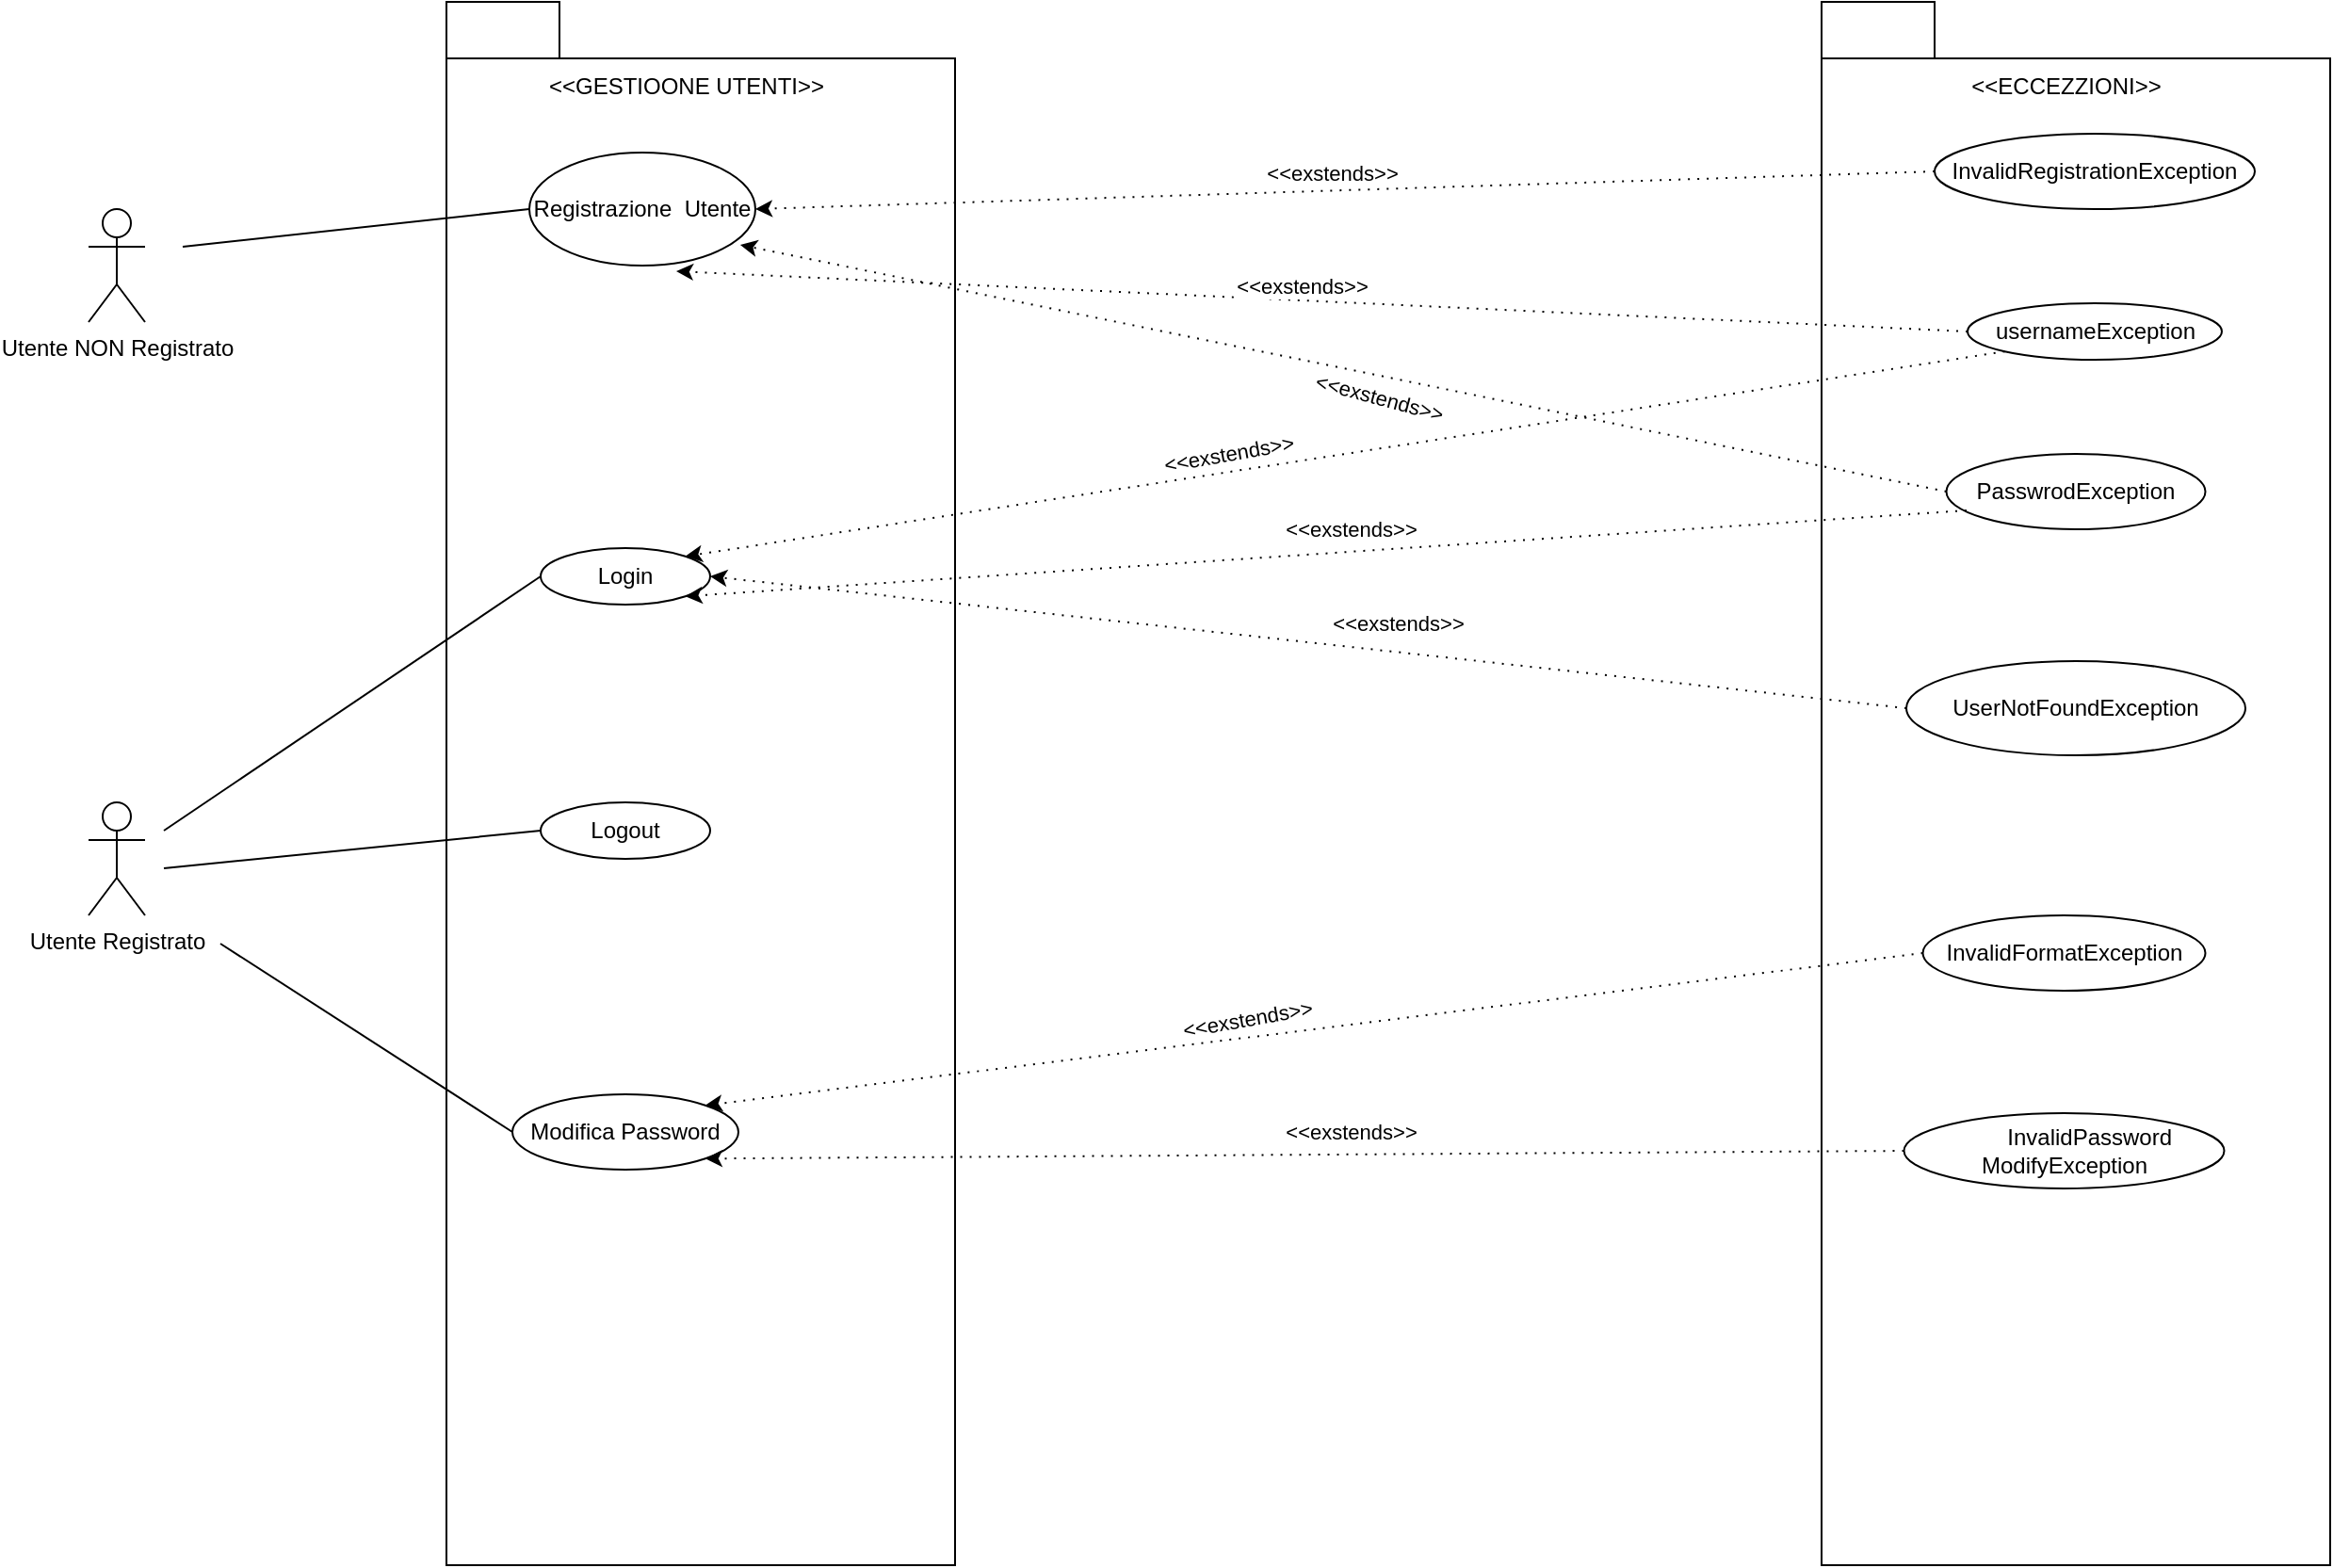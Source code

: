 <mxfile version="15.8.3" type="github"><diagram id="_pqrCHxkGX09h6Q5RtI_" name="Page-1"><mxGraphModel dx="470" dy="775" grid="1" gridSize="10" guides="1" tooltips="1" connect="1" arrows="1" fold="1" page="1" pageScale="1" pageWidth="827" pageHeight="1169" math="0" shadow="0"><root><mxCell id="0"/><mxCell id="1" parent="0"/><mxCell id="IbRyljNg4XwaurXVDr08-435" value="Utente NON Registrato" style="shape=umlActor;verticalLabelPosition=bottom;verticalAlign=top;html=1;outlineConnect=0;" vertex="1" parent="1"><mxGeometry x="70" y="250" width="30" height="60" as="geometry"/></mxCell><mxCell id="IbRyljNg4XwaurXVDr08-436" value="Utente Registrato" style="shape=umlActor;verticalLabelPosition=bottom;verticalAlign=top;html=1;outlineConnect=0;" vertex="1" parent="1"><mxGeometry x="70" y="565" width="30" height="60" as="geometry"/></mxCell><mxCell id="IbRyljNg4XwaurXVDr08-437" value="" style="rounded=0;whiteSpace=wrap;html=1;" vertex="1" parent="1"><mxGeometry x="260" y="170" width="270" height="800" as="geometry"/></mxCell><mxCell id="IbRyljNg4XwaurXVDr08-438" value="&lt;span&gt;Registrazione&amp;nbsp;&lt;/span&gt;&lt;span&gt;&#9;&lt;/span&gt;&lt;span&gt;Utente&lt;/span&gt;" style="ellipse;whiteSpace=wrap;html=1;" vertex="1" parent="1"><mxGeometry x="304" y="220" width="120" height="60" as="geometry"/></mxCell><mxCell id="IbRyljNg4XwaurXVDr08-439" value="Login" style="ellipse;whiteSpace=wrap;html=1;" vertex="1" parent="1"><mxGeometry x="310" y="430" width="90" height="30" as="geometry"/></mxCell><mxCell id="IbRyljNg4XwaurXVDr08-440" value="Logout" style="ellipse;whiteSpace=wrap;html=1;" vertex="1" parent="1"><mxGeometry x="310" y="565" width="90" height="30" as="geometry"/></mxCell><mxCell id="IbRyljNg4XwaurXVDr08-441" value="Modifica Password" style="ellipse;whiteSpace=wrap;html=1;" vertex="1" parent="1"><mxGeometry x="295" y="720" width="120" height="40" as="geometry"/></mxCell><mxCell id="IbRyljNg4XwaurXVDr08-442" value="&amp;lt;&amp;lt;GESTIOONE UTENTI&amp;gt;&amp;gt;" style="text;html=1;strokeColor=none;fillColor=none;align=center;verticalAlign=middle;whiteSpace=wrap;rounded=0;" vertex="1" parent="1"><mxGeometry x="310" y="170" width="155" height="30" as="geometry"/></mxCell><mxCell id="IbRyljNg4XwaurXVDr08-443" value="" style="rounded=0;whiteSpace=wrap;html=1;" vertex="1" parent="1"><mxGeometry x="260" y="140" width="60" height="30" as="geometry"/></mxCell><mxCell id="IbRyljNg4XwaurXVDr08-444" value="" style="endArrow=none;html=1;rounded=0;entryX=0;entryY=0.5;entryDx=0;entryDy=0;" edge="1" parent="1" target="IbRyljNg4XwaurXVDr08-438"><mxGeometry width="50" height="50" relative="1" as="geometry"><mxPoint x="120" y="270" as="sourcePoint"/><mxPoint x="280" y="480" as="targetPoint"/></mxGeometry></mxCell><mxCell id="IbRyljNg4XwaurXVDr08-445" value="" style="endArrow=none;html=1;rounded=0;entryX=0;entryY=0.5;entryDx=0;entryDy=0;" edge="1" parent="1" target="IbRyljNg4XwaurXVDr08-439"><mxGeometry width="50" height="50" relative="1" as="geometry"><mxPoint x="110" y="580.0" as="sourcePoint"/><mxPoint x="160" y="530" as="targetPoint"/></mxGeometry></mxCell><mxCell id="IbRyljNg4XwaurXVDr08-446" value="" style="endArrow=none;html=1;rounded=0;entryX=0;entryY=0.5;entryDx=0;entryDy=0;" edge="1" parent="1" target="IbRyljNg4XwaurXVDr08-440"><mxGeometry width="50" height="50" relative="1" as="geometry"><mxPoint x="110" y="600.0" as="sourcePoint"/><mxPoint x="280" y="480" as="targetPoint"/></mxGeometry></mxCell><mxCell id="IbRyljNg4XwaurXVDr08-447" value="" style="endArrow=none;html=1;rounded=0;entryX=0;entryY=0.5;entryDx=0;entryDy=0;" edge="1" parent="1" target="IbRyljNg4XwaurXVDr08-441"><mxGeometry width="50" height="50" relative="1" as="geometry"><mxPoint x="140" y="640.0" as="sourcePoint"/><mxPoint x="280" y="480" as="targetPoint"/></mxGeometry></mxCell><mxCell id="IbRyljNg4XwaurXVDr08-451" value="" style="rounded=0;whiteSpace=wrap;html=1;" vertex="1" parent="1"><mxGeometry x="990" y="170" width="270" height="800" as="geometry"/></mxCell><mxCell id="IbRyljNg4XwaurXVDr08-453" value="" style="rounded=0;whiteSpace=wrap;html=1;" vertex="1" parent="1"><mxGeometry x="990" y="140" width="60" height="30" as="geometry"/></mxCell><mxCell id="IbRyljNg4XwaurXVDr08-454" value="&amp;lt;&amp;lt;ECCEZZIONI&amp;gt;&amp;gt;" style="text;html=1;strokeColor=none;fillColor=none;align=center;verticalAlign=middle;whiteSpace=wrap;rounded=0;" vertex="1" parent="1"><mxGeometry x="1050" y="160" width="140" height="50" as="geometry"/></mxCell><mxCell id="IbRyljNg4XwaurXVDr08-455" value="InvalidRegistrationException" style="ellipse;whiteSpace=wrap;html=1;" vertex="1" parent="1"><mxGeometry x="1050" y="210" width="170" height="40" as="geometry"/></mxCell><mxCell id="IbRyljNg4XwaurXVDr08-456" value="usernameException" style="ellipse;whiteSpace=wrap;html=1;" vertex="1" parent="1"><mxGeometry x="1067.5" y="300" width="135" height="30" as="geometry"/></mxCell><mxCell id="IbRyljNg4XwaurXVDr08-457" value="PasswrodException" style="ellipse;whiteSpace=wrap;html=1;" vertex="1" parent="1"><mxGeometry x="1056.25" y="380" width="137.5" height="40" as="geometry"/></mxCell><mxCell id="IbRyljNg4XwaurXVDr08-458" value="" style="endArrow=classic;html=1;rounded=0;dashed=1;dashPattern=1 4;entryX=1;entryY=0.5;entryDx=0;entryDy=0;exitX=0;exitY=0.5;exitDx=0;exitDy=0;" edge="1" parent="1" source="IbRyljNg4XwaurXVDr08-455" target="IbRyljNg4XwaurXVDr08-438"><mxGeometry width="50" height="50" relative="1" as="geometry"><mxPoint x="740" y="560" as="sourcePoint"/><mxPoint x="790" y="510" as="targetPoint"/></mxGeometry></mxCell><mxCell id="IbRyljNg4XwaurXVDr08-459" value="&amp;lt;&amp;lt;exstends&amp;gt;&amp;gt;" style="edgeLabel;html=1;align=center;verticalAlign=middle;resizable=0;points=[];" vertex="1" connectable="0" parent="IbRyljNg4XwaurXVDr08-458"><mxGeometry x="-0.166" y="2" relative="1" as="geometry"><mxPoint x="-59" y="-10" as="offset"/></mxGeometry></mxCell><mxCell id="IbRyljNg4XwaurXVDr08-460" value="UserNotFoundException" style="ellipse;whiteSpace=wrap;html=1;" vertex="1" parent="1"><mxGeometry x="1035" y="490" width="180" height="50" as="geometry"/></mxCell><mxCell id="IbRyljNg4XwaurXVDr08-461" value="InvalidFormatException" style="ellipse;whiteSpace=wrap;html=1;" vertex="1" parent="1"><mxGeometry x="1043.75" y="625" width="150" height="40" as="geometry"/></mxCell><mxCell id="IbRyljNg4XwaurXVDr08-462" value="&lt;span style=&quot;white-space: pre&quot;&gt;&#9;&lt;/span&gt;InvalidPassword ModifyException" style="ellipse;whiteSpace=wrap;html=1;" vertex="1" parent="1"><mxGeometry x="1033.75" y="730" width="170" height="40" as="geometry"/></mxCell><mxCell id="IbRyljNg4XwaurXVDr08-463" value="" style="endArrow=classic;html=1;rounded=0;dashed=1;dashPattern=1 4;exitX=0;exitY=0.5;exitDx=0;exitDy=0;entryX=0.65;entryY=1.05;entryDx=0;entryDy=0;entryPerimeter=0;" edge="1" parent="1" source="IbRyljNg4XwaurXVDr08-456" target="IbRyljNg4XwaurXVDr08-438"><mxGeometry width="50" height="50" relative="1" as="geometry"><mxPoint x="790" y="470" as="sourcePoint"/><mxPoint x="840" y="420" as="targetPoint"/></mxGeometry></mxCell><mxCell id="IbRyljNg4XwaurXVDr08-464" value="&amp;lt;&amp;lt;exstends&amp;gt;&amp;gt;" style="edgeLabel;html=1;align=center;verticalAlign=middle;resizable=0;points=[];" vertex="1" connectable="0" parent="IbRyljNg4XwaurXVDr08-463"><mxGeometry x="0.031" y="2" relative="1" as="geometry"><mxPoint y="-10" as="offset"/></mxGeometry></mxCell><mxCell id="IbRyljNg4XwaurXVDr08-465" value="" style="endArrow=classic;html=1;rounded=0;dashed=1;dashPattern=1 4;entryX=0.933;entryY=0.817;entryDx=0;entryDy=0;entryPerimeter=0;exitX=0;exitY=0.5;exitDx=0;exitDy=0;" edge="1" parent="1" source="IbRyljNg4XwaurXVDr08-457" target="IbRyljNg4XwaurXVDr08-438"><mxGeometry width="50" height="50" relative="1" as="geometry"><mxPoint x="920" y="470" as="sourcePoint"/><mxPoint x="970" y="420" as="targetPoint"/></mxGeometry></mxCell><mxCell id="IbRyljNg4XwaurXVDr08-466" value="&lt;span style=&quot;font-size: 11px&quot;&gt;&amp;lt;&amp;lt;exstends&amp;gt;&amp;gt;&lt;/span&gt;" style="text;html=1;align=center;verticalAlign=middle;resizable=0;points=[];autosize=1;strokeColor=none;fillColor=none;rotation=15;" vertex="1" parent="1"><mxGeometry x="710" y="340" width="90" height="20" as="geometry"/></mxCell><mxCell id="IbRyljNg4XwaurXVDr08-467" value="" style="endArrow=classic;html=1;rounded=0;dashed=1;dashPattern=1 4;entryX=1;entryY=0;entryDx=0;entryDy=0;exitX=0;exitY=1;exitDx=0;exitDy=0;" edge="1" parent="1" source="IbRyljNg4XwaurXVDr08-456" target="IbRyljNg4XwaurXVDr08-439"><mxGeometry width="50" height="50" relative="1" as="geometry"><mxPoint x="920" y="470" as="sourcePoint"/><mxPoint x="970" y="420" as="targetPoint"/></mxGeometry></mxCell><mxCell id="IbRyljNg4XwaurXVDr08-468" value="&amp;lt;&amp;lt;exstends&amp;gt;&amp;gt;" style="edgeLabel;html=1;align=center;verticalAlign=middle;resizable=0;points=[];rotation=-10;" vertex="1" connectable="0" parent="IbRyljNg4XwaurXVDr08-467"><mxGeometry x="0.176" y="-4" relative="1" as="geometry"><mxPoint y="-6" as="offset"/></mxGeometry></mxCell><mxCell id="IbRyljNg4XwaurXVDr08-469" value="" style="endArrow=classic;html=1;rounded=0;dashed=1;dashPattern=1 4;entryX=1;entryY=1;entryDx=0;entryDy=0;exitX=0.078;exitY=0.75;exitDx=0;exitDy=0;exitPerimeter=0;" edge="1" parent="1" source="IbRyljNg4XwaurXVDr08-457" target="IbRyljNg4XwaurXVDr08-439"><mxGeometry width="50" height="50" relative="1" as="geometry"><mxPoint x="520" y="470" as="sourcePoint"/><mxPoint x="570" y="420" as="targetPoint"/></mxGeometry></mxCell><mxCell id="IbRyljNg4XwaurXVDr08-471" value="&lt;span style=&quot;font-size: 11px&quot;&gt;&amp;lt;&amp;lt;exstends&amp;gt;&amp;gt;&lt;/span&gt;" style="text;html=1;align=center;verticalAlign=middle;resizable=0;points=[];autosize=1;strokeColor=none;fillColor=none;" vertex="1" parent="1"><mxGeometry x="695" y="410" width="90" height="20" as="geometry"/></mxCell><mxCell id="IbRyljNg4XwaurXVDr08-472" value="" style="endArrow=classic;html=1;rounded=0;dashed=1;dashPattern=1 4;entryX=1;entryY=0.5;entryDx=0;entryDy=0;exitX=0;exitY=0.5;exitDx=0;exitDy=0;" edge="1" parent="1" source="IbRyljNg4XwaurXVDr08-460" target="IbRyljNg4XwaurXVDr08-439"><mxGeometry width="50" height="50" relative="1" as="geometry"><mxPoint x="560" y="585" as="sourcePoint"/><mxPoint x="610" y="535" as="targetPoint"/></mxGeometry></mxCell><mxCell id="IbRyljNg4XwaurXVDr08-473" value="&lt;span style=&quot;font-size: 11px&quot;&gt;&amp;lt;&amp;lt;exstends&amp;gt;&amp;gt;&lt;/span&gt;" style="text;html=1;align=center;verticalAlign=middle;resizable=0;points=[];autosize=1;strokeColor=none;fillColor=none;" vertex="1" parent="1"><mxGeometry x="720" y="460" width="90" height="20" as="geometry"/></mxCell><mxCell id="IbRyljNg4XwaurXVDr08-474" value="" style="endArrow=classic;html=1;rounded=0;dashed=1;dashPattern=1 4;exitX=0;exitY=0.5;exitDx=0;exitDy=0;entryX=1;entryY=0;entryDx=0;entryDy=0;" edge="1" parent="1" source="IbRyljNg4XwaurXVDr08-461" target="IbRyljNg4XwaurXVDr08-441"><mxGeometry width="50" height="50" relative="1" as="geometry"><mxPoint x="820" y="670" as="sourcePoint"/><mxPoint x="870" y="620" as="targetPoint"/></mxGeometry></mxCell><mxCell id="IbRyljNg4XwaurXVDr08-475" value="&amp;lt;&amp;lt;exstends&amp;gt;&amp;gt;" style="edgeLabel;html=1;align=center;verticalAlign=middle;resizable=0;points=[];rotation=-10;" vertex="1" connectable="0" parent="IbRyljNg4XwaurXVDr08-474"><mxGeometry x="0.11" y="-1" relative="1" as="geometry"><mxPoint y="-9" as="offset"/></mxGeometry></mxCell><mxCell id="IbRyljNg4XwaurXVDr08-476" value="" style="endArrow=classic;html=1;rounded=0;dashed=1;dashPattern=1 4;entryX=1;entryY=1;entryDx=0;entryDy=0;exitX=0;exitY=0.5;exitDx=0;exitDy=0;" edge="1" parent="1" source="IbRyljNg4XwaurXVDr08-462" target="IbRyljNg4XwaurXVDr08-441"><mxGeometry width="50" height="50" relative="1" as="geometry"><mxPoint x="740" y="830" as="sourcePoint"/><mxPoint x="670" y="620" as="targetPoint"/></mxGeometry></mxCell><mxCell id="IbRyljNg4XwaurXVDr08-477" value="&lt;span style=&quot;font-size: 11px&quot;&gt;&amp;lt;&amp;lt;exstends&amp;gt;&amp;gt;&lt;/span&gt;" style="text;html=1;align=center;verticalAlign=middle;resizable=0;points=[];autosize=1;strokeColor=none;fillColor=none;" vertex="1" parent="1"><mxGeometry x="695" y="730" width="90" height="20" as="geometry"/></mxCell></root></mxGraphModel></diagram></mxfile>